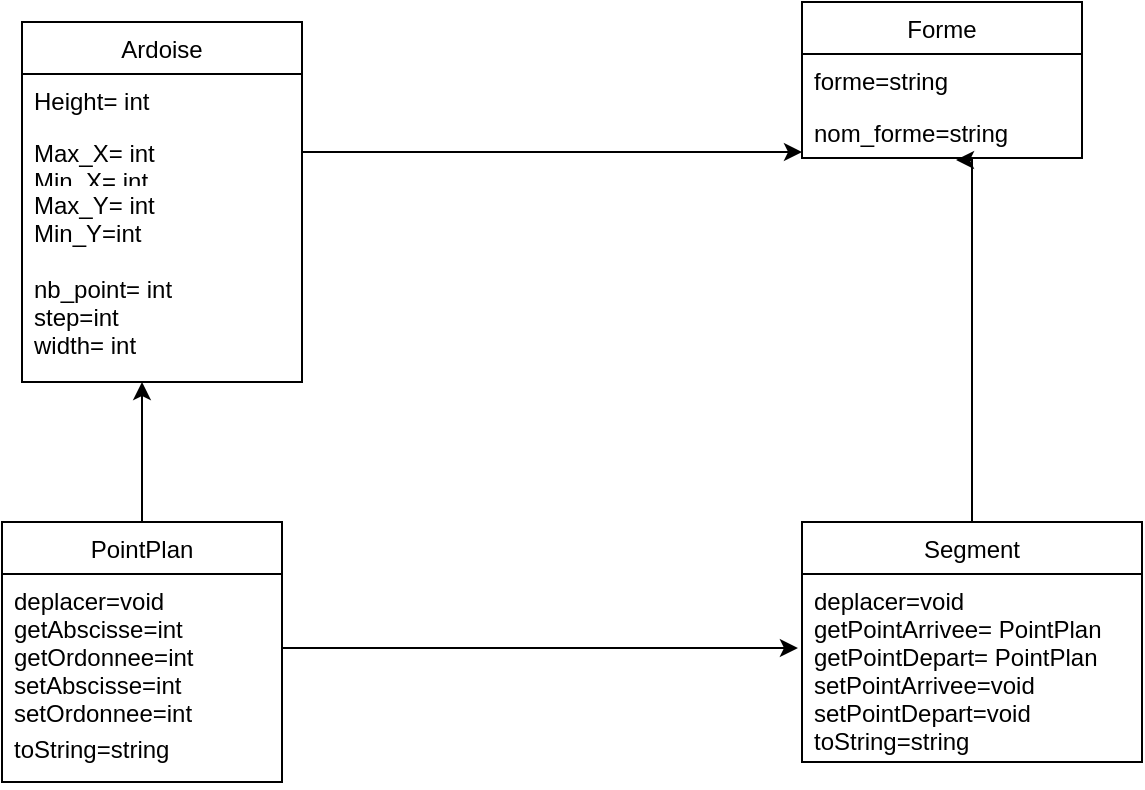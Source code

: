 <mxfile version="20.8.5" type="device"><diagram id="9KtG_wqR6Lo11cC9Zm0z" name="Page-1"><mxGraphModel dx="1434" dy="764" grid="1" gridSize="10" guides="1" tooltips="1" connect="1" arrows="1" fold="1" page="1" pageScale="1" pageWidth="827" pageHeight="1169" math="0" shadow="0"><root><mxCell id="0"/><mxCell id="1" parent="0"/><mxCell id="EQm7SdsIiv8U8nQnjc2R-1" value="Ardoise" style="swimlane;fontStyle=0;childLayout=stackLayout;horizontal=1;startSize=26;fillColor=none;horizontalStack=0;resizeParent=1;resizeParentMax=0;resizeLast=0;collapsible=1;marginBottom=0;" vertex="1" parent="1"><mxGeometry x="80" y="50" width="140" height="180" as="geometry"/></mxCell><mxCell id="EQm7SdsIiv8U8nQnjc2R-2" value="Height= int" style="text;strokeColor=none;fillColor=none;align=left;verticalAlign=top;spacingLeft=4;spacingRight=4;overflow=hidden;rotatable=0;points=[[0,0.5],[1,0.5]];portConstraint=eastwest;" vertex="1" parent="EQm7SdsIiv8U8nQnjc2R-1"><mxGeometry y="26" width="140" height="26" as="geometry"/></mxCell><mxCell id="EQm7SdsIiv8U8nQnjc2R-3" value="Max_X= int&#10;Min_X= int" style="text;strokeColor=none;fillColor=none;align=left;verticalAlign=top;spacingLeft=4;spacingRight=4;overflow=hidden;rotatable=0;points=[[0,0.5],[1,0.5]];portConstraint=eastwest;" vertex="1" parent="EQm7SdsIiv8U8nQnjc2R-1"><mxGeometry y="52" width="140" height="26" as="geometry"/></mxCell><mxCell id="EQm7SdsIiv8U8nQnjc2R-4" value="Max_Y= int&#10;Min_Y=int&#10;&#10;nb_point= int&#10;step=int&#10;width= int" style="text;strokeColor=none;fillColor=none;align=left;verticalAlign=top;spacingLeft=4;spacingRight=4;overflow=hidden;rotatable=0;points=[[0,0.5],[1,0.5]];portConstraint=eastwest;" vertex="1" parent="EQm7SdsIiv8U8nQnjc2R-1"><mxGeometry y="78" width="140" height="102" as="geometry"/></mxCell><mxCell id="EQm7SdsIiv8U8nQnjc2R-5" value="Forme" style="swimlane;fontStyle=0;childLayout=stackLayout;horizontal=1;startSize=26;fillColor=none;horizontalStack=0;resizeParent=1;resizeParentMax=0;resizeLast=0;collapsible=1;marginBottom=0;" vertex="1" parent="1"><mxGeometry x="470" y="40" width="140" height="78" as="geometry"/></mxCell><mxCell id="EQm7SdsIiv8U8nQnjc2R-6" value="forme=string" style="text;strokeColor=none;fillColor=none;align=left;verticalAlign=top;spacingLeft=4;spacingRight=4;overflow=hidden;rotatable=0;points=[[0,0.5],[1,0.5]];portConstraint=eastwest;" vertex="1" parent="EQm7SdsIiv8U8nQnjc2R-5"><mxGeometry y="26" width="140" height="26" as="geometry"/></mxCell><mxCell id="EQm7SdsIiv8U8nQnjc2R-7" value="nom_forme=string" style="text;strokeColor=none;fillColor=none;align=left;verticalAlign=top;spacingLeft=4;spacingRight=4;overflow=hidden;rotatable=0;points=[[0,0.5],[1,0.5]];portConstraint=eastwest;" vertex="1" parent="EQm7SdsIiv8U8nQnjc2R-5"><mxGeometry y="52" width="140" height="26" as="geometry"/></mxCell><mxCell id="EQm7SdsIiv8U8nQnjc2R-21" style="edgeStyle=orthogonalEdgeStyle;rounded=0;orthogonalLoop=1;jettySize=auto;html=1;" edge="1" parent="1" source="EQm7SdsIiv8U8nQnjc2R-9"><mxGeometry relative="1" as="geometry"><mxPoint x="140" y="230" as="targetPoint"/></mxGeometry></mxCell><mxCell id="EQm7SdsIiv8U8nQnjc2R-9" value="PointPlan" style="swimlane;fontStyle=0;childLayout=stackLayout;horizontal=1;startSize=26;fillColor=none;horizontalStack=0;resizeParent=1;resizeParentMax=0;resizeLast=0;collapsible=1;marginBottom=0;" vertex="1" parent="1"><mxGeometry x="70" y="300" width="140" height="130" as="geometry"/></mxCell><mxCell id="EQm7SdsIiv8U8nQnjc2R-10" value="deplacer=void&#10;getAbscisse=int&#10;getOrdonnee=int&#10;setAbscisse=int&#10;setOrdonnee=int" style="text;strokeColor=none;fillColor=none;align=left;verticalAlign=top;spacingLeft=4;spacingRight=4;overflow=hidden;rotatable=0;points=[[0,0.5],[1,0.5]];portConstraint=eastwest;" vertex="1" parent="EQm7SdsIiv8U8nQnjc2R-9"><mxGeometry y="26" width="140" height="74" as="geometry"/></mxCell><mxCell id="EQm7SdsIiv8U8nQnjc2R-11" value="toString=string" style="text;strokeColor=none;fillColor=none;align=left;verticalAlign=top;spacingLeft=4;spacingRight=4;overflow=hidden;rotatable=0;points=[[0,0.5],[1,0.5]];portConstraint=eastwest;" vertex="1" parent="EQm7SdsIiv8U8nQnjc2R-9"><mxGeometry y="100" width="140" height="30" as="geometry"/></mxCell><mxCell id="EQm7SdsIiv8U8nQnjc2R-20" style="edgeStyle=orthogonalEdgeStyle;rounded=0;orthogonalLoop=1;jettySize=auto;html=1;entryX=0.55;entryY=1.038;entryDx=0;entryDy=0;entryPerimeter=0;" edge="1" parent="1" source="EQm7SdsIiv8U8nQnjc2R-13" target="EQm7SdsIiv8U8nQnjc2R-7"><mxGeometry relative="1" as="geometry"><Array as="points"><mxPoint x="555" y="119"/></Array></mxGeometry></mxCell><mxCell id="EQm7SdsIiv8U8nQnjc2R-13" value="Segment" style="swimlane;fontStyle=0;childLayout=stackLayout;horizontal=1;startSize=26;fillColor=none;horizontalStack=0;resizeParent=1;resizeParentMax=0;resizeLast=0;collapsible=1;marginBottom=0;" vertex="1" parent="1"><mxGeometry x="470" y="300" width="170" height="120" as="geometry"/></mxCell><mxCell id="EQm7SdsIiv8U8nQnjc2R-14" value="deplacer=void&#10;getPointArrivee= PointPlan&#10;getPointDepart= PointPlan&#10;setPointArrivee=void&#10;setPointDepart=void&#10;toString=string" style="text;strokeColor=none;fillColor=none;align=left;verticalAlign=top;spacingLeft=4;spacingRight=4;overflow=hidden;rotatable=0;points=[[0,0.5],[1,0.5]];portConstraint=eastwest;" vertex="1" parent="EQm7SdsIiv8U8nQnjc2R-13"><mxGeometry y="26" width="170" height="94" as="geometry"/></mxCell><mxCell id="EQm7SdsIiv8U8nQnjc2R-18" style="edgeStyle=orthogonalEdgeStyle;rounded=0;orthogonalLoop=1;jettySize=auto;html=1;" edge="1" parent="1" source="EQm7SdsIiv8U8nQnjc2R-3" target="EQm7SdsIiv8U8nQnjc2R-7"><mxGeometry relative="1" as="geometry"><Array as="points"><mxPoint x="400" y="115"/><mxPoint x="400" y="115"/></Array></mxGeometry></mxCell><mxCell id="EQm7SdsIiv8U8nQnjc2R-19" style="edgeStyle=orthogonalEdgeStyle;rounded=0;orthogonalLoop=1;jettySize=auto;html=1;entryX=-0.012;entryY=0.394;entryDx=0;entryDy=0;entryPerimeter=0;" edge="1" parent="1" source="EQm7SdsIiv8U8nQnjc2R-10" target="EQm7SdsIiv8U8nQnjc2R-14"><mxGeometry relative="1" as="geometry"/></mxCell></root></mxGraphModel></diagram></mxfile>